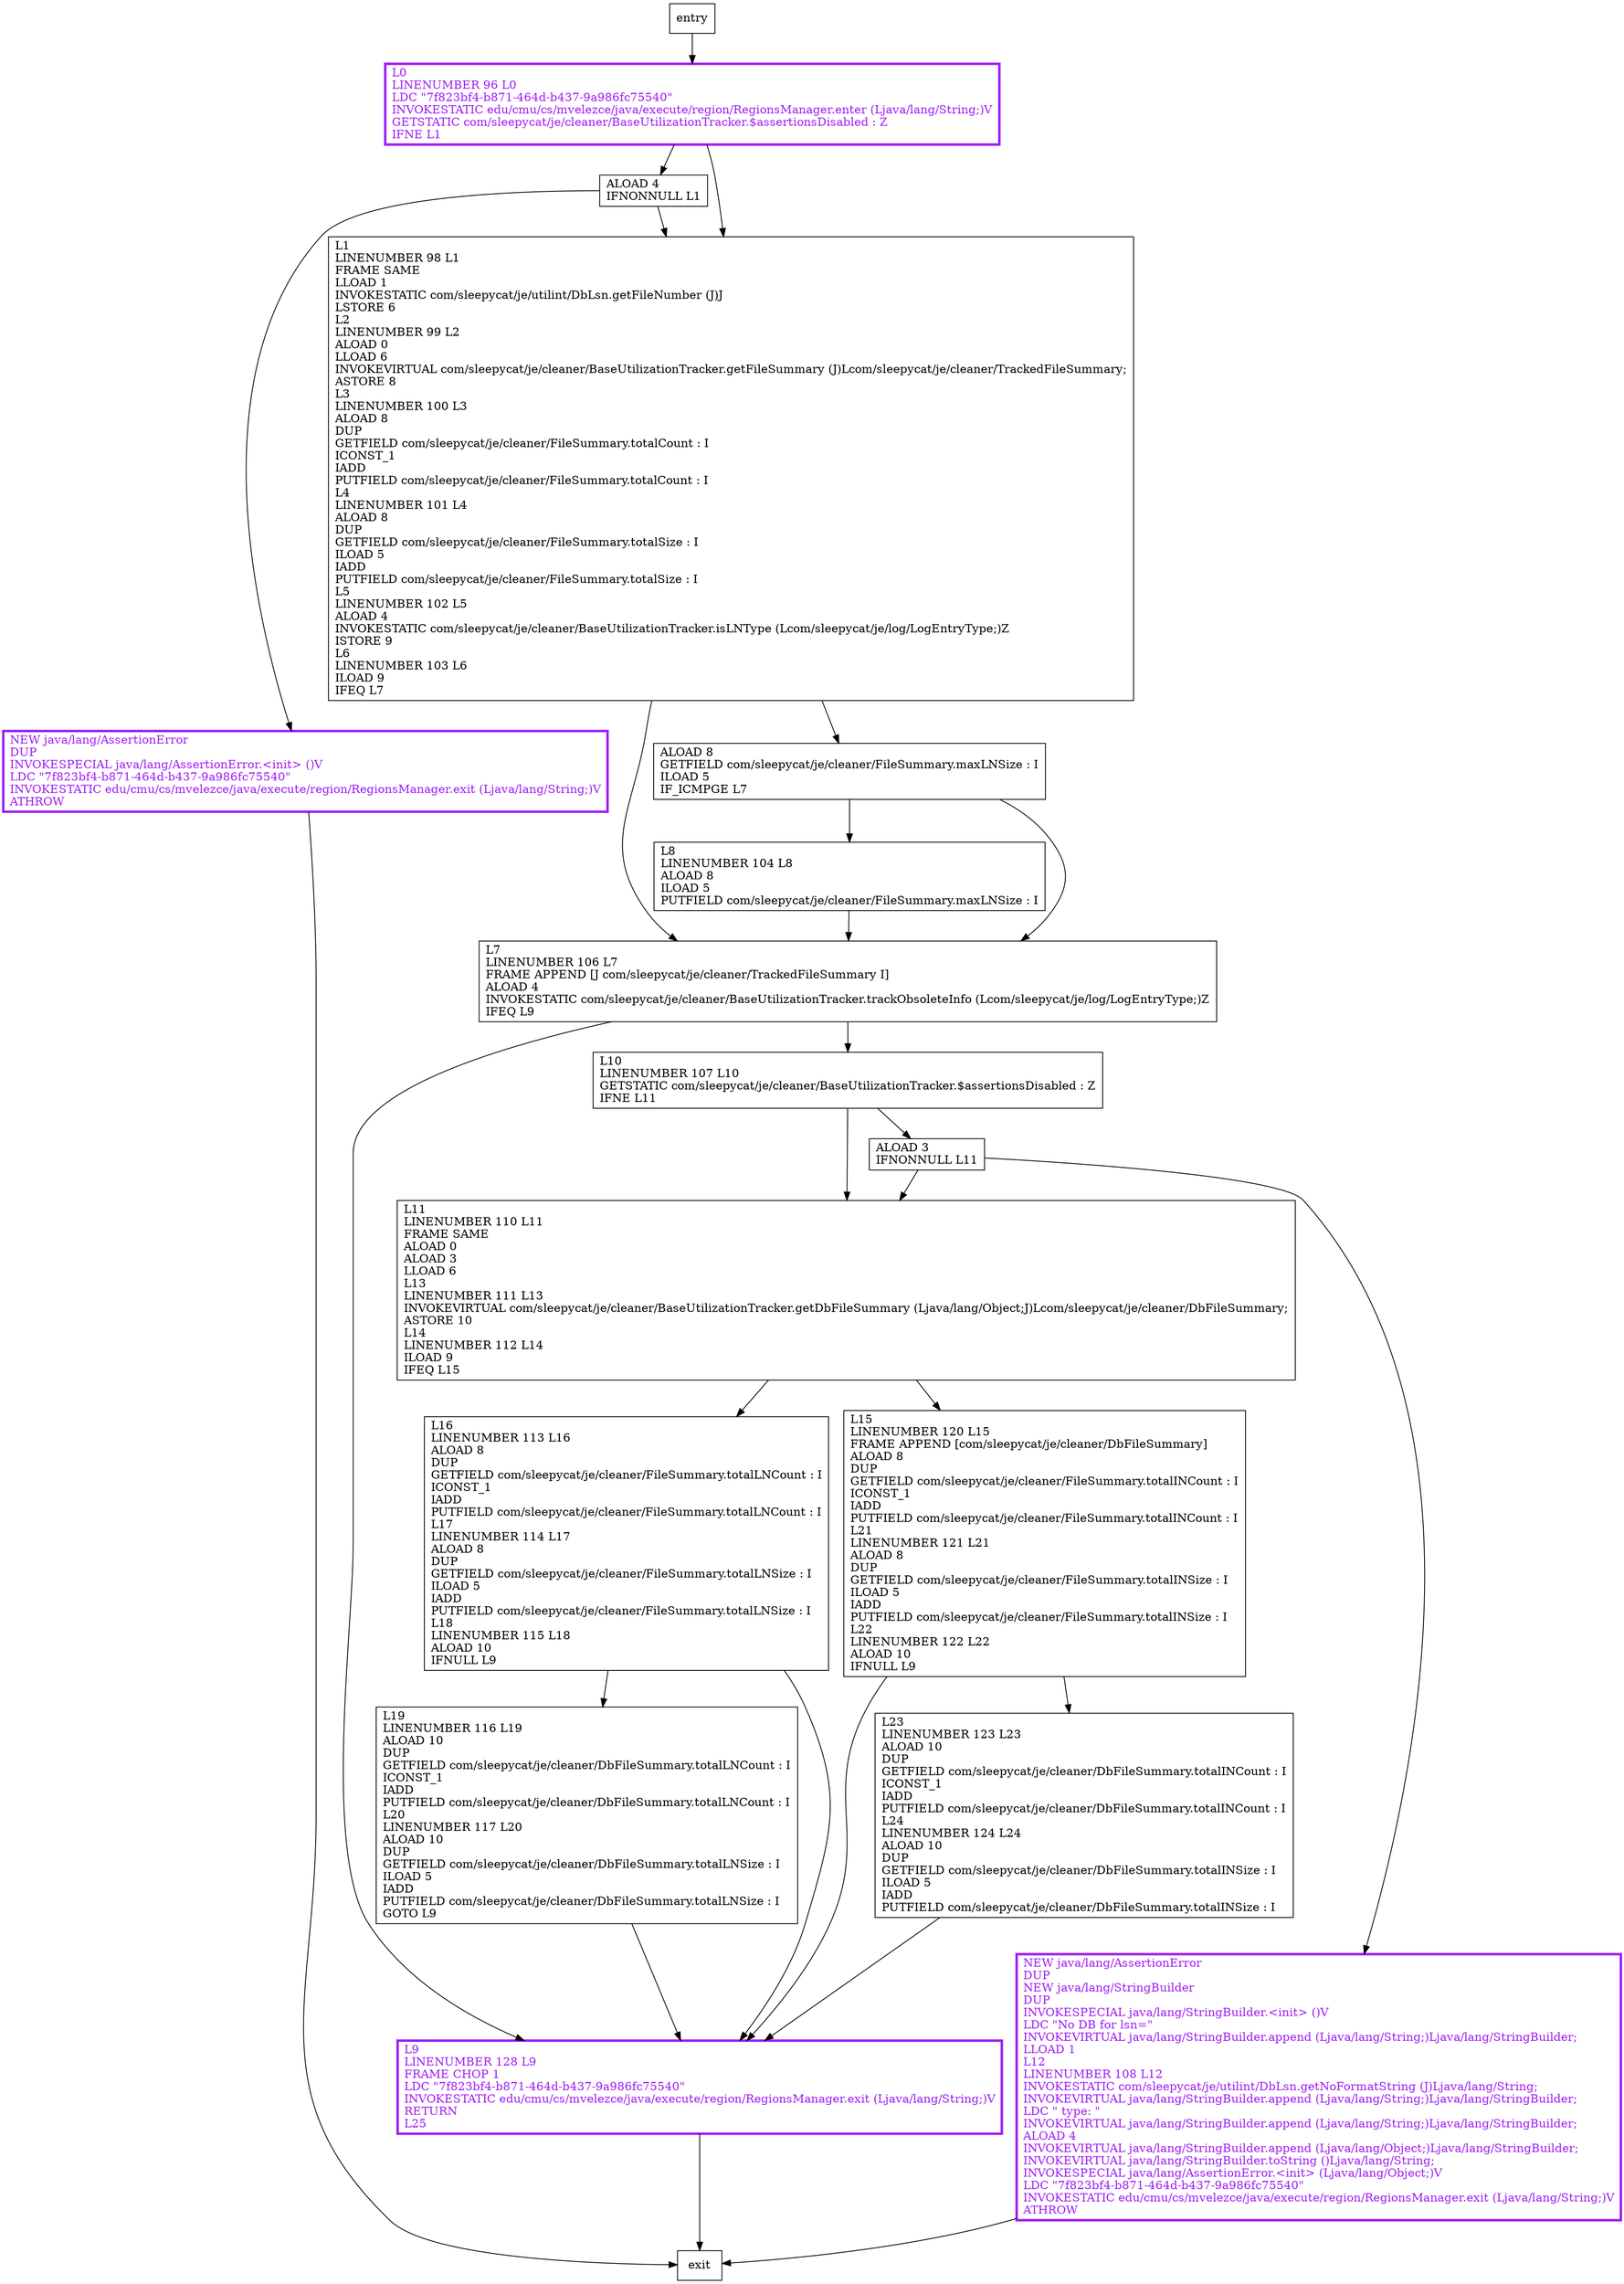 digraph countNew {
node [shape=record];
24893537 [label="L0\lLINENUMBER 96 L0\lLDC \"7f823bf4-b871-464d-b437-9a986fc75540\"\lINVOKESTATIC edu/cmu/cs/mvelezce/java/execute/region/RegionsManager.enter (Ljava/lang/String;)V\lGETSTATIC com/sleepycat/je/cleaner/BaseUtilizationTracker.$assertionsDisabled : Z\lIFNE L1\l"];
1868161246 [label="NEW java/lang/AssertionError\lDUP\lNEW java/lang/StringBuilder\lDUP\lINVOKESPECIAL java/lang/StringBuilder.\<init\> ()V\lLDC \"No DB for lsn=\"\lINVOKEVIRTUAL java/lang/StringBuilder.append (Ljava/lang/String;)Ljava/lang/StringBuilder;\lLLOAD 1\lL12\lLINENUMBER 108 L12\lINVOKESTATIC com/sleepycat/je/utilint/DbLsn.getNoFormatString (J)Ljava/lang/String;\lINVOKEVIRTUAL java/lang/StringBuilder.append (Ljava/lang/String;)Ljava/lang/StringBuilder;\lLDC \" type: \"\lINVOKEVIRTUAL java/lang/StringBuilder.append (Ljava/lang/String;)Ljava/lang/StringBuilder;\lALOAD 4\lINVOKEVIRTUAL java/lang/StringBuilder.append (Ljava/lang/Object;)Ljava/lang/StringBuilder;\lINVOKEVIRTUAL java/lang/StringBuilder.toString ()Ljava/lang/String;\lINVOKESPECIAL java/lang/AssertionError.\<init\> (Ljava/lang/Object;)V\lLDC \"7f823bf4-b871-464d-b437-9a986fc75540\"\lINVOKESTATIC edu/cmu/cs/mvelezce/java/execute/region/RegionsManager.exit (Ljava/lang/String;)V\lATHROW\l"];
479295266 [label="L19\lLINENUMBER 116 L19\lALOAD 10\lDUP\lGETFIELD com/sleepycat/je/cleaner/DbFileSummary.totalLNCount : I\lICONST_1\lIADD\lPUTFIELD com/sleepycat/je/cleaner/DbFileSummary.totalLNCount : I\lL20\lLINENUMBER 117 L20\lALOAD 10\lDUP\lGETFIELD com/sleepycat/je/cleaner/DbFileSummary.totalLNSize : I\lILOAD 5\lIADD\lPUTFIELD com/sleepycat/je/cleaner/DbFileSummary.totalLNSize : I\lGOTO L9\l"];
1278878313 [label="L9\lLINENUMBER 128 L9\lFRAME CHOP 1\lLDC \"7f823bf4-b871-464d-b437-9a986fc75540\"\lINVOKESTATIC edu/cmu/cs/mvelezce/java/execute/region/RegionsManager.exit (Ljava/lang/String;)V\lRETURN\lL25\l"];
1507888450 [label="NEW java/lang/AssertionError\lDUP\lINVOKESPECIAL java/lang/AssertionError.\<init\> ()V\lLDC \"7f823bf4-b871-464d-b437-9a986fc75540\"\lINVOKESTATIC edu/cmu/cs/mvelezce/java/execute/region/RegionsManager.exit (Ljava/lang/String;)V\lATHROW\l"];
451147071 [label="ALOAD 4\lIFNONNULL L1\l"];
681924949 [label="L8\lLINENUMBER 104 L8\lALOAD 8\lILOAD 5\lPUTFIELD com/sleepycat/je/cleaner/FileSummary.maxLNSize : I\l"];
1919794742 [label="L16\lLINENUMBER 113 L16\lALOAD 8\lDUP\lGETFIELD com/sleepycat/je/cleaner/FileSummary.totalLNCount : I\lICONST_1\lIADD\lPUTFIELD com/sleepycat/je/cleaner/FileSummary.totalLNCount : I\lL17\lLINENUMBER 114 L17\lALOAD 8\lDUP\lGETFIELD com/sleepycat/je/cleaner/FileSummary.totalLNSize : I\lILOAD 5\lIADD\lPUTFIELD com/sleepycat/je/cleaner/FileSummary.totalLNSize : I\lL18\lLINENUMBER 115 L18\lALOAD 10\lIFNULL L9\l"];
1970424734 [label="L10\lLINENUMBER 107 L10\lGETSTATIC com/sleepycat/je/cleaner/BaseUtilizationTracker.$assertionsDisabled : Z\lIFNE L11\l"];
143684841 [label="L11\lLINENUMBER 110 L11\lFRAME SAME\lALOAD 0\lALOAD 3\lLLOAD 6\lL13\lLINENUMBER 111 L13\lINVOKEVIRTUAL com/sleepycat/je/cleaner/BaseUtilizationTracker.getDbFileSummary (Ljava/lang/Object;J)Lcom/sleepycat/je/cleaner/DbFileSummary;\lASTORE 10\lL14\lLINENUMBER 112 L14\lILOAD 9\lIFEQ L15\l"];
184412946 [label="ALOAD 3\lIFNONNULL L11\l"];
397905463 [label="L1\lLINENUMBER 98 L1\lFRAME SAME\lLLOAD 1\lINVOKESTATIC com/sleepycat/je/utilint/DbLsn.getFileNumber (J)J\lLSTORE 6\lL2\lLINENUMBER 99 L2\lALOAD 0\lLLOAD 6\lINVOKEVIRTUAL com/sleepycat/je/cleaner/BaseUtilizationTracker.getFileSummary (J)Lcom/sleepycat/je/cleaner/TrackedFileSummary;\lASTORE 8\lL3\lLINENUMBER 100 L3\lALOAD 8\lDUP\lGETFIELD com/sleepycat/je/cleaner/FileSummary.totalCount : I\lICONST_1\lIADD\lPUTFIELD com/sleepycat/je/cleaner/FileSummary.totalCount : I\lL4\lLINENUMBER 101 L4\lALOAD 8\lDUP\lGETFIELD com/sleepycat/je/cleaner/FileSummary.totalSize : I\lILOAD 5\lIADD\lPUTFIELD com/sleepycat/je/cleaner/FileSummary.totalSize : I\lL5\lLINENUMBER 102 L5\lALOAD 4\lINVOKESTATIC com/sleepycat/je/cleaner/BaseUtilizationTracker.isLNType (Lcom/sleepycat/je/log/LogEntryType;)Z\lISTORE 9\lL6\lLINENUMBER 103 L6\lILOAD 9\lIFEQ L7\l"];
109571791 [label="L7\lLINENUMBER 106 L7\lFRAME APPEND [J com/sleepycat/je/cleaner/TrackedFileSummary I]\lALOAD 4\lINVOKESTATIC com/sleepycat/je/cleaner/BaseUtilizationTracker.trackObsoleteInfo (Lcom/sleepycat/je/log/LogEntryType;)Z\lIFEQ L9\l"];
1022241662 [label="L23\lLINENUMBER 123 L23\lALOAD 10\lDUP\lGETFIELD com/sleepycat/je/cleaner/DbFileSummary.totalINCount : I\lICONST_1\lIADD\lPUTFIELD com/sleepycat/je/cleaner/DbFileSummary.totalINCount : I\lL24\lLINENUMBER 124 L24\lALOAD 10\lDUP\lGETFIELD com/sleepycat/je/cleaner/DbFileSummary.totalINSize : I\lILOAD 5\lIADD\lPUTFIELD com/sleepycat/je/cleaner/DbFileSummary.totalINSize : I\l"];
63486253 [label="ALOAD 8\lGETFIELD com/sleepycat/je/cleaner/FileSummary.maxLNSize : I\lILOAD 5\lIF_ICMPGE L7\l"];
388857362 [label="L15\lLINENUMBER 120 L15\lFRAME APPEND [com/sleepycat/je/cleaner/DbFileSummary]\lALOAD 8\lDUP\lGETFIELD com/sleepycat/je/cleaner/FileSummary.totalINCount : I\lICONST_1\lIADD\lPUTFIELD com/sleepycat/je/cleaner/FileSummary.totalINCount : I\lL21\lLINENUMBER 121 L21\lALOAD 8\lDUP\lGETFIELD com/sleepycat/je/cleaner/FileSummary.totalINSize : I\lILOAD 5\lIADD\lPUTFIELD com/sleepycat/je/cleaner/FileSummary.totalINSize : I\lL22\lLINENUMBER 122 L22\lALOAD 10\lIFNULL L9\l"];
entry;
exit;
24893537 -> 397905463
24893537 -> 451147071
1868161246 -> exit
479295266 -> 1278878313
1278878313 -> exit
1507888450 -> exit
451147071 -> 1507888450
451147071 -> 397905463
681924949 -> 109571791
1919794742 -> 479295266
1919794742 -> 1278878313
1970424734 -> 143684841
1970424734 -> 184412946
entry -> 24893537
143684841 -> 388857362
143684841 -> 1919794742
184412946 -> 1868161246
184412946 -> 143684841
397905463 -> 109571791
397905463 -> 63486253
109571791 -> 1278878313
109571791 -> 1970424734
1022241662 -> 1278878313
63486253 -> 109571791
63486253 -> 681924949
388857362 -> 1278878313
388857362 -> 1022241662
24893537[fontcolor="purple", penwidth=3, color="purple"];
1868161246[fontcolor="purple", penwidth=3, color="purple"];
1278878313[fontcolor="purple", penwidth=3, color="purple"];
1507888450[fontcolor="purple", penwidth=3, color="purple"];
}
